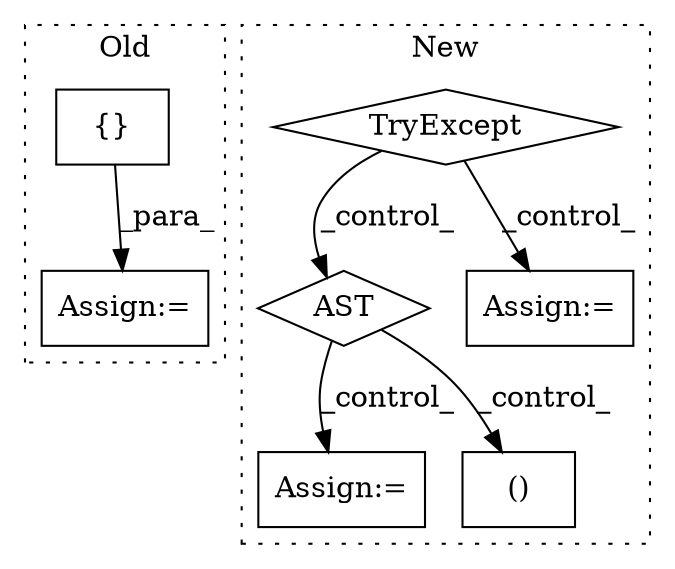 digraph G {
subgraph cluster0 {
1 [label="{}" a="59" s="7576,7576" l="2,1" shape="box"];
5 [label="Assign:=" a="68" s="7876" l="21" shape="box"];
label = "Old";
style="dotted";
}
subgraph cluster1 {
2 [label="TryExcept" a="71" s="8431" l="13" shape="diamond"];
3 [label="AST" a="2" s="8527,0" l="7,0" shape="diamond"];
4 [label="Assign:=" a="68" s="8448" l="21" shape="box"];
6 [label="Assign:=" a="68" s="8562" l="21" shape="box"];
7 [label="()" a="54" s="8562" l="18" shape="box"];
label = "New";
style="dotted";
}
1 -> 5 [label="_para_"];
2 -> 3 [label="_control_"];
2 -> 4 [label="_control_"];
3 -> 6 [label="_control_"];
3 -> 7 [label="_control_"];
}